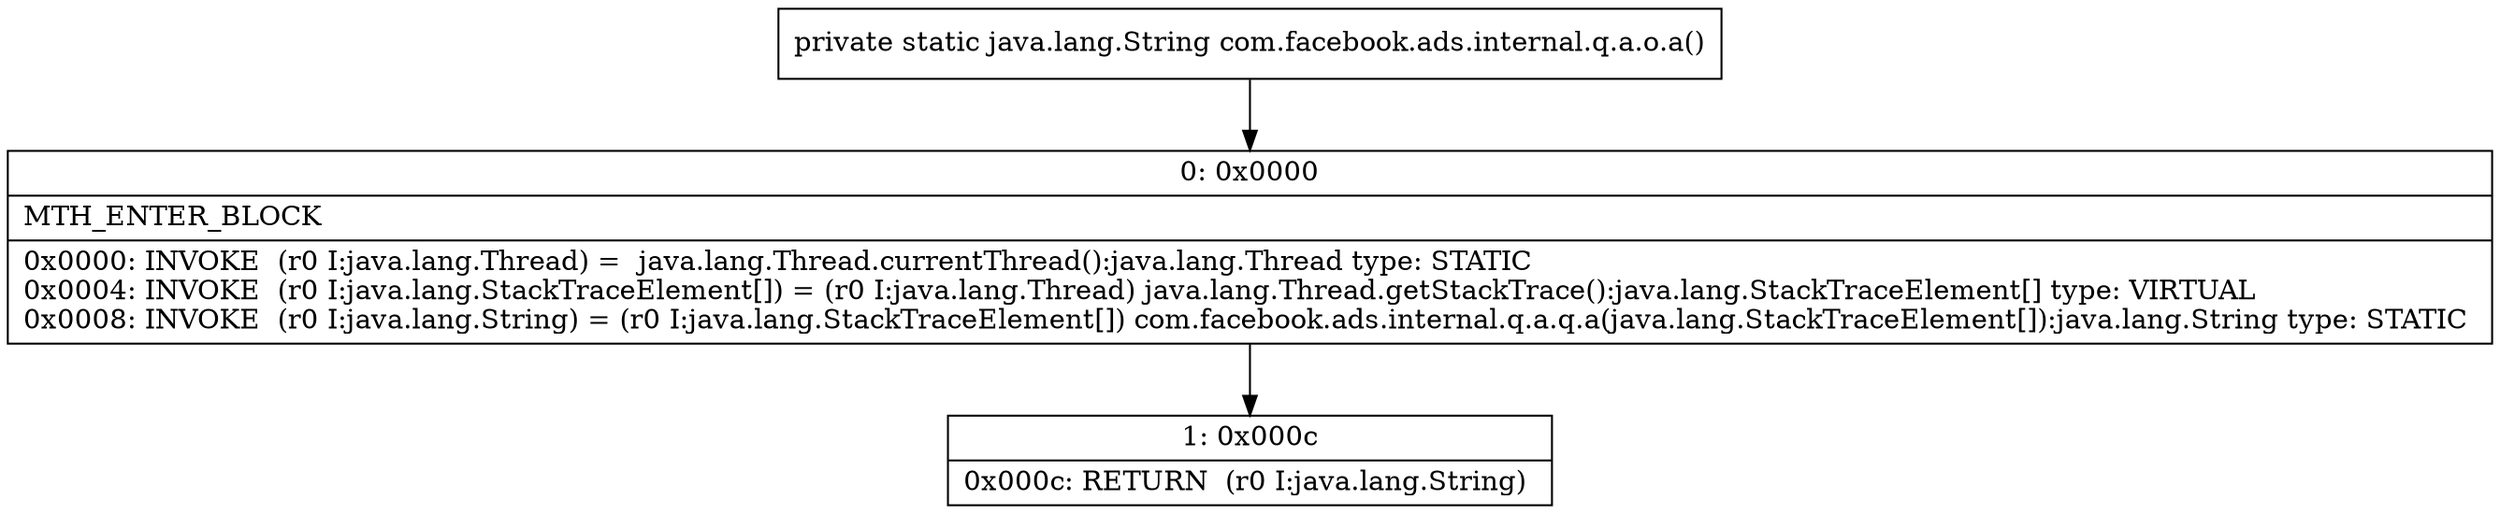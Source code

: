 digraph "CFG forcom.facebook.ads.internal.q.a.o.a()Ljava\/lang\/String;" {
Node_0 [shape=record,label="{0\:\ 0x0000|MTH_ENTER_BLOCK\l|0x0000: INVOKE  (r0 I:java.lang.Thread) =  java.lang.Thread.currentThread():java.lang.Thread type: STATIC \l0x0004: INVOKE  (r0 I:java.lang.StackTraceElement[]) = (r0 I:java.lang.Thread) java.lang.Thread.getStackTrace():java.lang.StackTraceElement[] type: VIRTUAL \l0x0008: INVOKE  (r0 I:java.lang.String) = (r0 I:java.lang.StackTraceElement[]) com.facebook.ads.internal.q.a.q.a(java.lang.StackTraceElement[]):java.lang.String type: STATIC \l}"];
Node_1 [shape=record,label="{1\:\ 0x000c|0x000c: RETURN  (r0 I:java.lang.String) \l}"];
MethodNode[shape=record,label="{private static java.lang.String com.facebook.ads.internal.q.a.o.a() }"];
MethodNode -> Node_0;
Node_0 -> Node_1;
}

